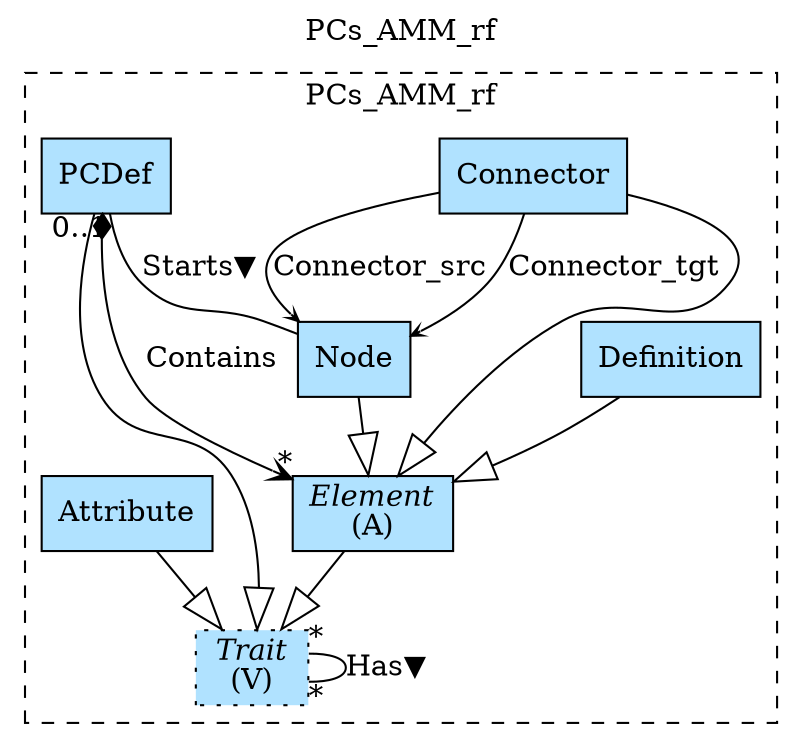 digraph {graph[label=PCs_AMM_rf,labelloc=tl,labelfontsize=12];
subgraph cluster_PCs_AMM_rf{style=dashed;label=PCs_AMM_rf;
"Definition"[shape=record,fillcolor=lightskyblue1,style = filled,label="Definition"];
"Connector"[shape=record,fillcolor=lightskyblue1,style = filled,label="Connector"];
"Node"[shape=record,fillcolor=lightskyblue1,style = filled,label="Node"];
"Trait"[shape=record,fillcolor=lightskyblue1,style ="filled,dotted",label=<{<I>Trait</I><br/>(V)}>];
"PCDef"[shape=record,fillcolor=lightskyblue1,style = filled,label="PCDef"];
"Element"[shape=record,fillcolor=lightskyblue1,style = filled,label=<{<I>Element</I><br/>(A)}>];
"Attribute"[shape=record,fillcolor=lightskyblue1,style = filled,label="Attribute"];

"PCDef"->"Element"[label="Contains",arrowhead=vee,arrowtail=diamond,dir=both,headlabel="*"];
"Element"->"Trait"[arrowhead=onormal,arrowsize=2.0];
"PCDef"->"Trait"[arrowhead=onormal,arrowsize=2.0];
"Attribute"->"Trait"[arrowhead=onormal,arrowsize=2.0];
"Connector"->"Element"[arrowhead=onormal,arrowsize=2.0];
"Definition"->"Element"[arrowhead=onormal,arrowsize=2.0];
"Node"->"Element"[arrowhead=onormal,arrowsize=2.0];
"Trait"->"Trait"[label="Has▼",dir=none,taillabel="*",headlabel="*"];
"PCDef"->"Node"[label="Starts▼",dir=none,taillabel="0..1",headlabel=""];
"Connector"->"Node"[label="Connector_src",arrowhead=vee,headlabel="",arrowsize=.5];
"Connector"->"Node"[label="Connector_tgt",arrowhead=vee,headlabel="",arrowsize=.5];

}
}